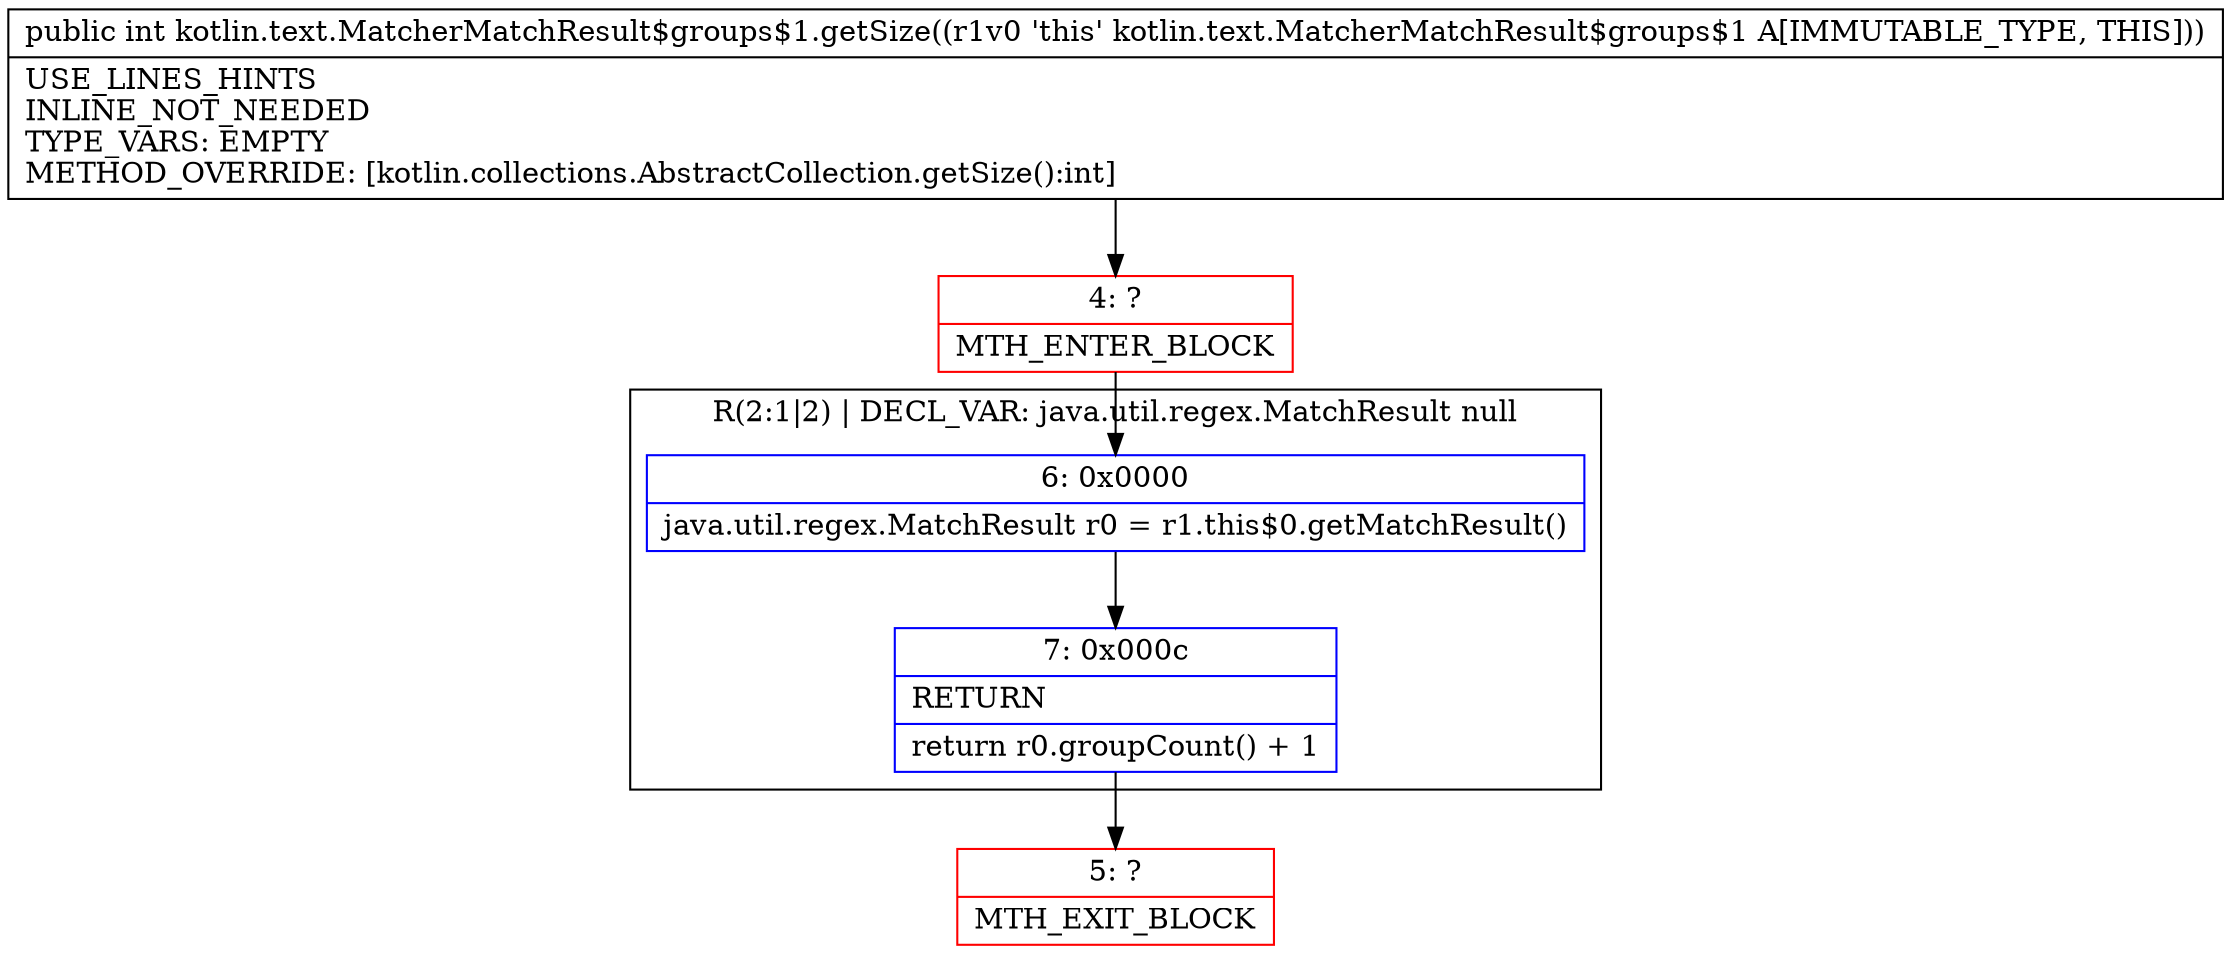 digraph "CFG forkotlin.text.MatcherMatchResult$groups$1.getSize()I" {
subgraph cluster_Region_2035619779 {
label = "R(2:1|2) | DECL_VAR: java.util.regex.MatchResult null\l";
node [shape=record,color=blue];
Node_6 [shape=record,label="{6\:\ 0x0000|java.util.regex.MatchResult r0 = r1.this$0.getMatchResult()\l}"];
Node_7 [shape=record,label="{7\:\ 0x000c|RETURN\l|return r0.groupCount() + 1\l}"];
}
Node_4 [shape=record,color=red,label="{4\:\ ?|MTH_ENTER_BLOCK\l}"];
Node_5 [shape=record,color=red,label="{5\:\ ?|MTH_EXIT_BLOCK\l}"];
MethodNode[shape=record,label="{public int kotlin.text.MatcherMatchResult$groups$1.getSize((r1v0 'this' kotlin.text.MatcherMatchResult$groups$1 A[IMMUTABLE_TYPE, THIS]))  | USE_LINES_HINTS\lINLINE_NOT_NEEDED\lTYPE_VARS: EMPTY\lMETHOD_OVERRIDE: [kotlin.collections.AbstractCollection.getSize():int]\l}"];
MethodNode -> Node_4;Node_6 -> Node_7;
Node_7 -> Node_5;
Node_4 -> Node_6;
}

